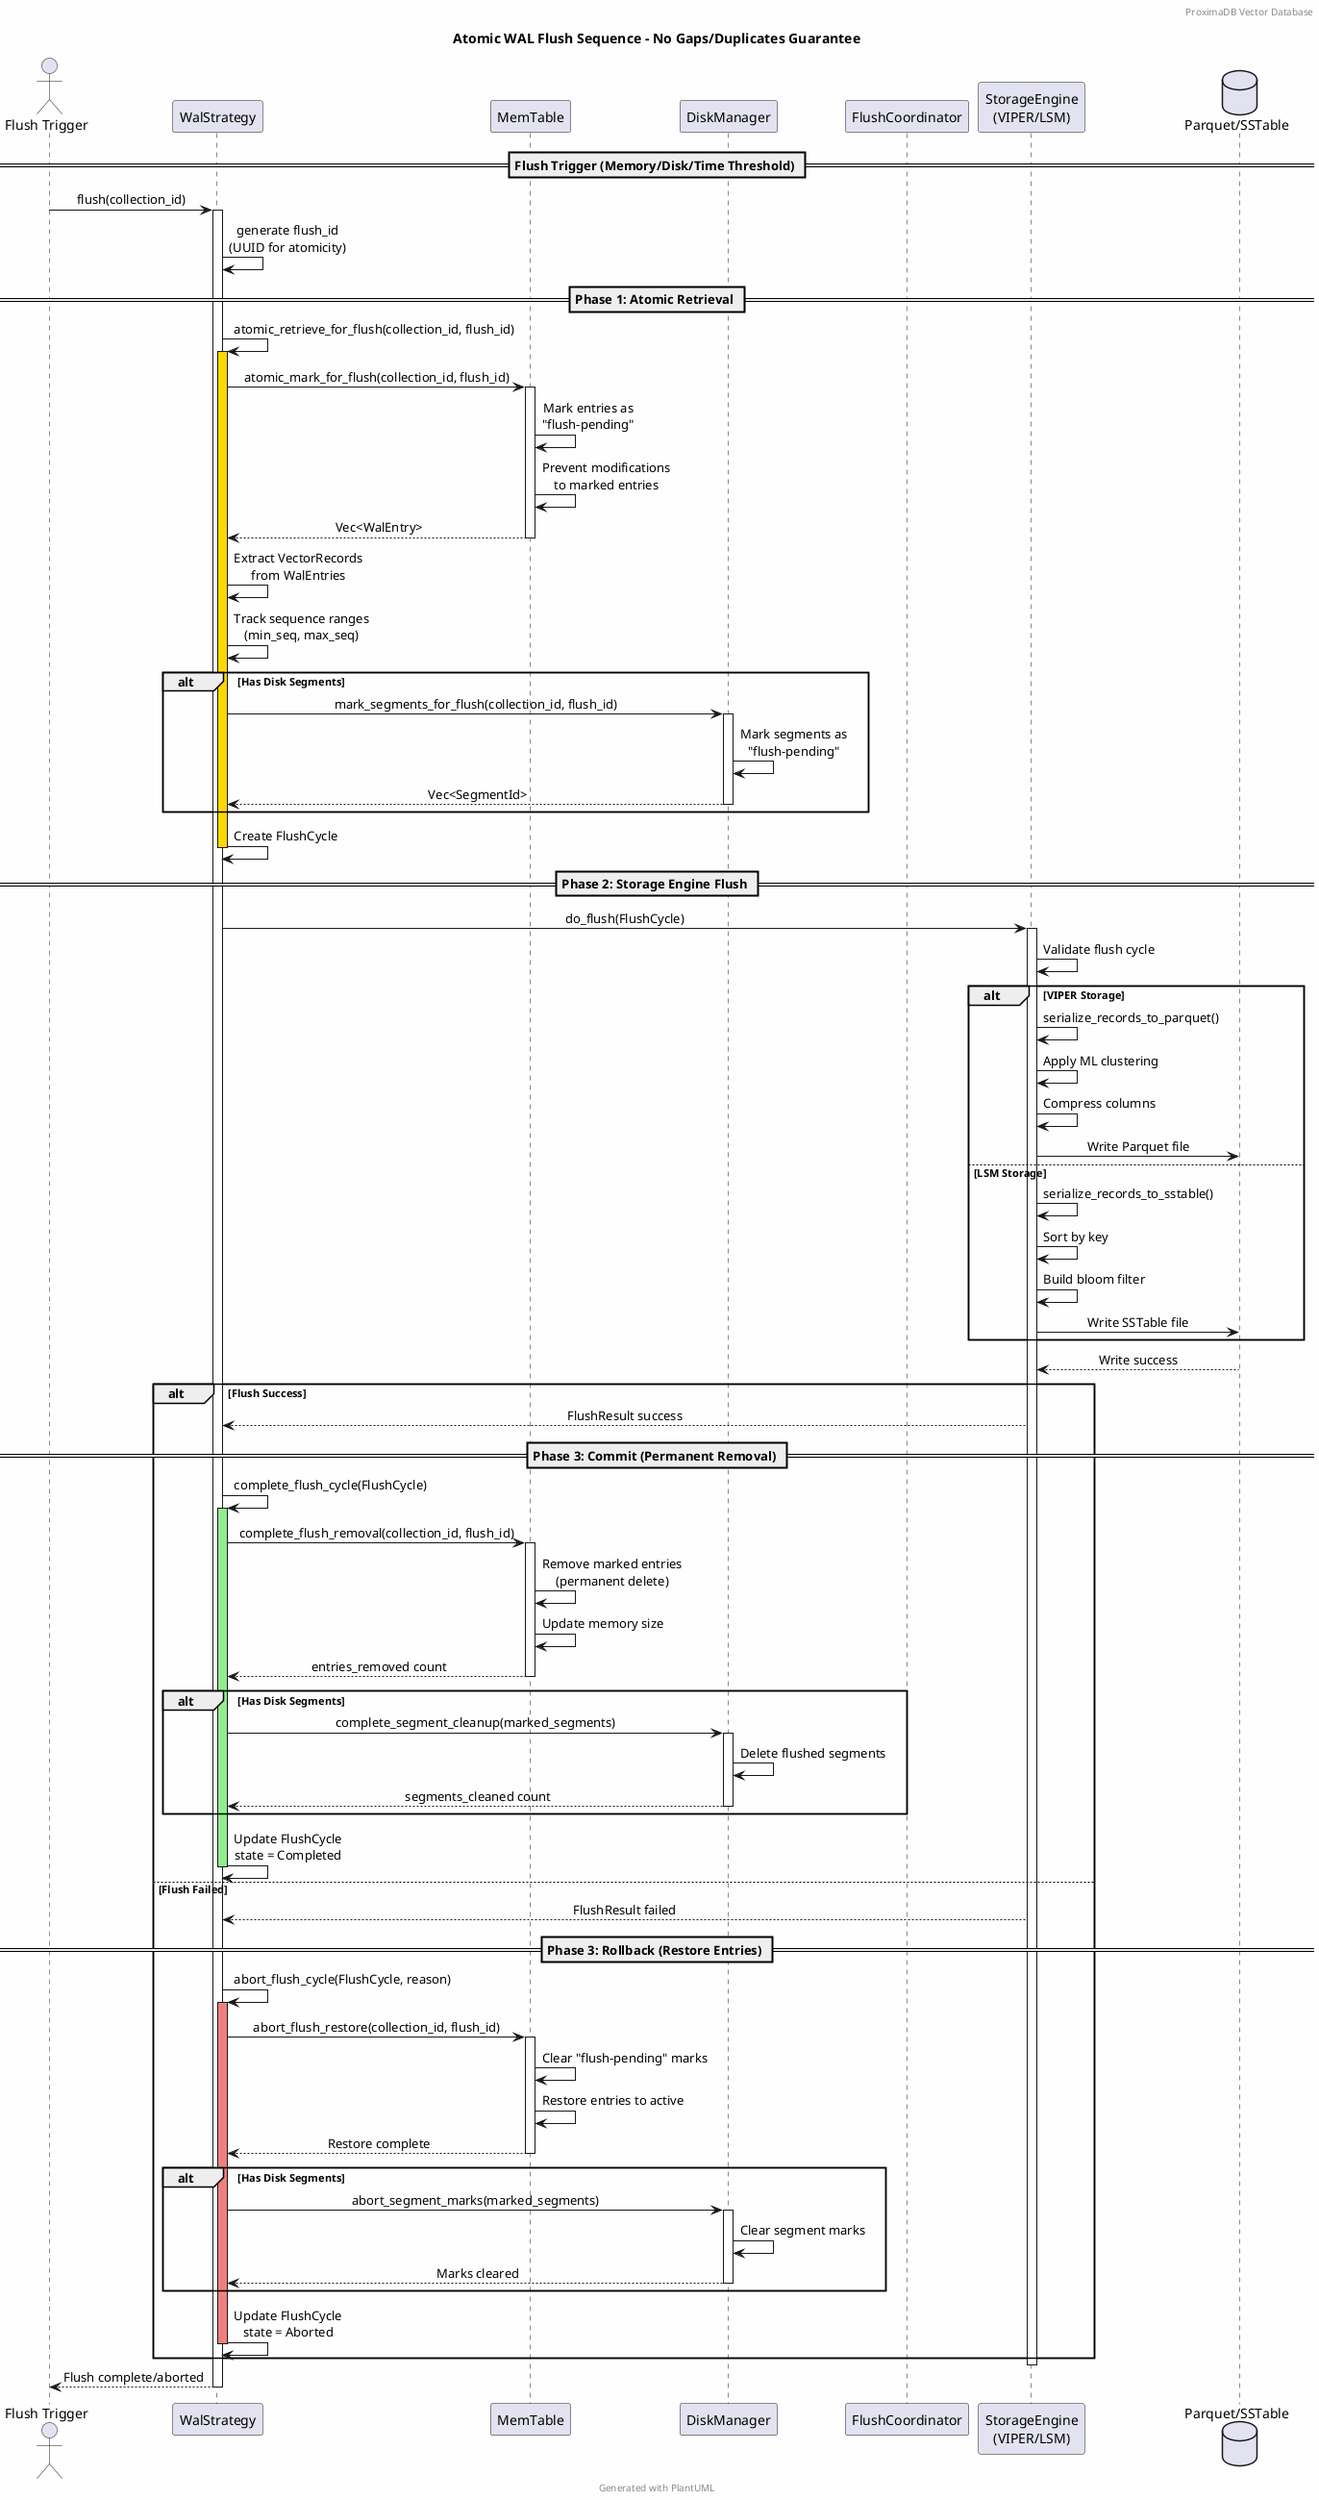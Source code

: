 @startuml WAL_Flush_Sequence
skinparam backgroundColor #FEFEFE
skinparam sequenceMessageAlign center
skinparam responseMessageBelowArrow true

title Atomic WAL Flush Sequence - No Gaps/Duplicates Guarantee
header ProximaDB Vector Database
footer Generated with PlantUML

actor "Flush Trigger" as Trigger
participant "WalStrategy" as WAL
participant "MemTable" as Mem
participant "DiskManager" as Disk
participant "FlushCoordinator" as Coord
participant "StorageEngine\n(VIPER/LSM)" as Storage
database "Parquet/SSTable" as Files

== Flush Trigger (Memory/Disk/Time Threshold) ==

Trigger -> WAL: flush(collection_id)
activate WAL

WAL -> WAL: generate flush_id\n(UUID for atomicity)

== Phase 1: Atomic Retrieval ==

WAL -> WAL: atomic_retrieve_for_flush(collection_id, flush_id)
activate WAL #Gold

WAL -> Mem: atomic_mark_for_flush(collection_id, flush_id)
activate Mem
Mem -> Mem: Mark entries as\n"flush-pending"
Mem -> Mem: Prevent modifications\nto marked entries
Mem --> WAL: Vec<WalEntry>
deactivate Mem

WAL -> WAL: Extract VectorRecords\nfrom WalEntries
WAL -> WAL: Track sequence ranges\n(min_seq, max_seq)

alt Has Disk Segments
    WAL -> Disk: mark_segments_for_flush(collection_id, flush_id)
    activate Disk
    Disk -> Disk: Mark segments as\n"flush-pending"
    Disk --> WAL: Vec<SegmentId>
    deactivate Disk
end

WAL -> WAL: Create FlushCycle
deactivate WAL

== Phase 2: Storage Engine Flush ==

WAL -> Storage: do_flush(FlushCycle)
activate Storage

Storage -> Storage: Validate flush cycle

alt VIPER Storage
    Storage -> Storage: serialize_records_to_parquet()
    Storage -> Storage: Apply ML clustering
    Storage -> Storage: Compress columns
    Storage -> Files: Write Parquet file
else LSM Storage
    Storage -> Storage: serialize_records_to_sstable()
    Storage -> Storage: Sort by key
    Storage -> Storage: Build bloom filter
    Storage -> Files: Write SSTable file
end

Files --> Storage: Write success

alt Flush Success
    Storage --> WAL: FlushResult success
    
    == Phase 3: Commit (Permanent Removal) ==
    
    WAL -> WAL: complete_flush_cycle(FlushCycle)
    activate WAL #LightGreen
    
    WAL -> Mem: complete_flush_removal(collection_id, flush_id)
    activate Mem
    Mem -> Mem: Remove marked entries\n(permanent delete)
    Mem -> Mem: Update memory size
    Mem --> WAL: entries_removed count
    deactivate Mem
    
    alt Has Disk Segments
        WAL -> Disk: complete_segment_cleanup(marked_segments)
        activate Disk
        Disk -> Disk: Delete flushed segments
        Disk --> WAL: segments_cleaned count
        deactivate Disk
    end
    
    WAL -> WAL: Update FlushCycle\nstate = Completed
    deactivate WAL
    
else Flush Failed
    Storage --> WAL: FlushResult failed
    
    == Phase 3: Rollback (Restore Entries) ==
    
    WAL -> WAL: abort_flush_cycle(FlushCycle, reason)
    activate WAL #LightCoral
    
    WAL -> Mem: abort_flush_restore(collection_id, flush_id)
    activate Mem
    Mem -> Mem: Clear "flush-pending" marks
    Mem -> Mem: Restore entries to active
    Mem --> WAL: Restore complete
    deactivate Mem
    
    alt Has Disk Segments
        WAL -> Disk: abort_segment_marks(marked_segments)
        activate Disk
        Disk -> Disk: Clear segment marks
        Disk --> WAL: Marks cleared
        deactivate Disk
    end
    
    WAL -> WAL: Update FlushCycle\nstate = Aborted
    deactivate WAL
end

deactivate Storage

WAL --> Trigger: Flush complete/aborted
deactivate WAL

@enduml